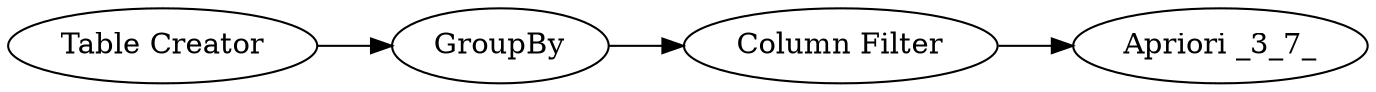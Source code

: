 digraph {
	2 -> 3
	3 -> 4
	1 -> 2
	1 [label="Table Creator"]
	4 [label="Apriori _3_7_"]
	3 [label="Column Filter"]
	2 [label=GroupBy]
	rankdir=LR
}
